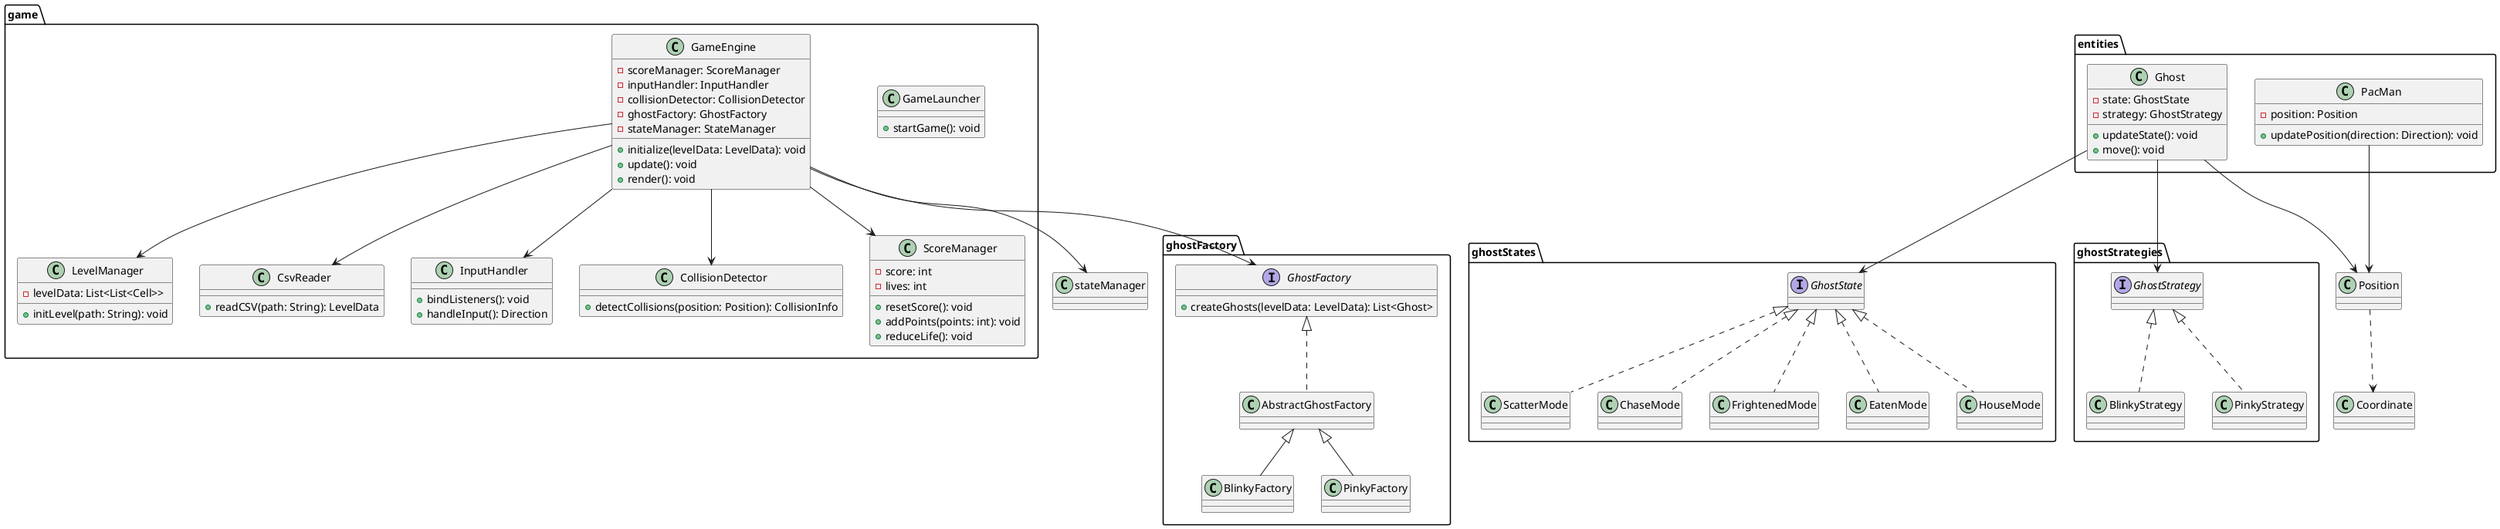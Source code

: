 @startuml FullClassDiagram
package game {
    class GameLauncher {
        +startGame(): void
    }
    class LevelManager {
        -levelData: List<List<Cell>>
        +initLevel(path: String): void
    }
    class CsvReader {
        +readCSV(path: String): LevelData
    }
    class GameEngine {
        -scoreManager: ScoreManager
        -inputHandler: InputHandler
        -collisionDetector: CollisionDetector
        -ghostFactory: GhostFactory
        -stateManager: StateManager
        +initialize(levelData: LevelData): void
        +update(): void
        +render(): void
    }
    class InputHandler {
        +bindListeners(): void
        +handleInput(): Direction
    }
    class CollisionDetector {
        +detectCollisions(position: Position): CollisionInfo
    }
    class ScoreManager {
        -score: int
        -lives: int
        +resetScore(): void
        +addPoints(points: int): void
        +reduceLife(): void
    }
}

package entities {
    class PacMan {
        -position: Position
        +updatePosition(direction: Direction): void
    }
    class Ghost {
        -state: GhostState
        -strategy: GhostStrategy
        +updateState(): void
        +move(): void
    }
}

package ghostFactory {
    interface GhostFactory {
        +createGhosts(levelData: LevelData): List<Ghost>
    }
    class AbstractGhostFactory
    class BlinkyFactory
    class PinkyFactory
    GhostFactory <|.. AbstractGhostFactory
    AbstractGhostFactory <|-- BlinkyFactory
    AbstractGhostFactory <|-- PinkyFactory
}

package ghostStates {
    interface GhostState
    class ScatterMode
    class ChaseMode
    class FrightenedMode
    class EatenMode
    class HouseMode
    GhostState <|.. ScatterMode
    GhostState <|.. ChaseMode
    GhostState <|.. FrightenedMode
    GhostState <|.. EatenMode
    GhostState <|.. HouseMode
}

package ghostStrategies {
    interface GhostStrategy
    class BlinkyStrategy
    class PinkyStrategy
    GhostStrategy <|.. BlinkyStrategy
    GhostStrategy <|.. PinkyStrategy
}

GameEngine --> LevelManager
GameEngine --> CsvReader
GameEngine --> ScoreManager
GameEngine --> InputHandler
GameEngine --> CollisionDetector
GameEngine --> GhostFactory
GameEngine --> stateManager
PacMan --> Position
Ghost --> Position
Ghost --> GhostState
Ghost --> GhostStrategy
Position ..> Coordinate
@enduml